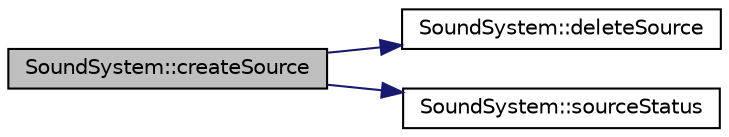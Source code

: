 digraph G
{
  edge [fontname="Helvetica",fontsize="10",labelfontname="Helvetica",labelfontsize="10"];
  node [fontname="Helvetica",fontsize="10",shape=record];
  rankdir="LR";
  Node1 [label="SoundSystem::createSource",height=0.2,width=0.4,color="black", fillcolor="grey75", style="filled" fontcolor="black"];
  Node1 -> Node2 [color="midnightblue",fontsize="10",style="solid",fontname="Helvetica"];
  Node2 [label="SoundSystem::deleteSource",height=0.2,width=0.4,color="black", fillcolor="white", style="filled",URL="$classSoundSystem.html#a40ed8f6a1c61cdc9f085c3c0d4998145"];
  Node1 -> Node3 [color="midnightblue",fontsize="10",style="solid",fontname="Helvetica"];
  Node3 [label="SoundSystem::sourceStatus",height=0.2,width=0.4,color="black", fillcolor="white", style="filled",URL="$classSoundSystem.html#a69834cd09c84145151347b2bc3d93af1"];
}
